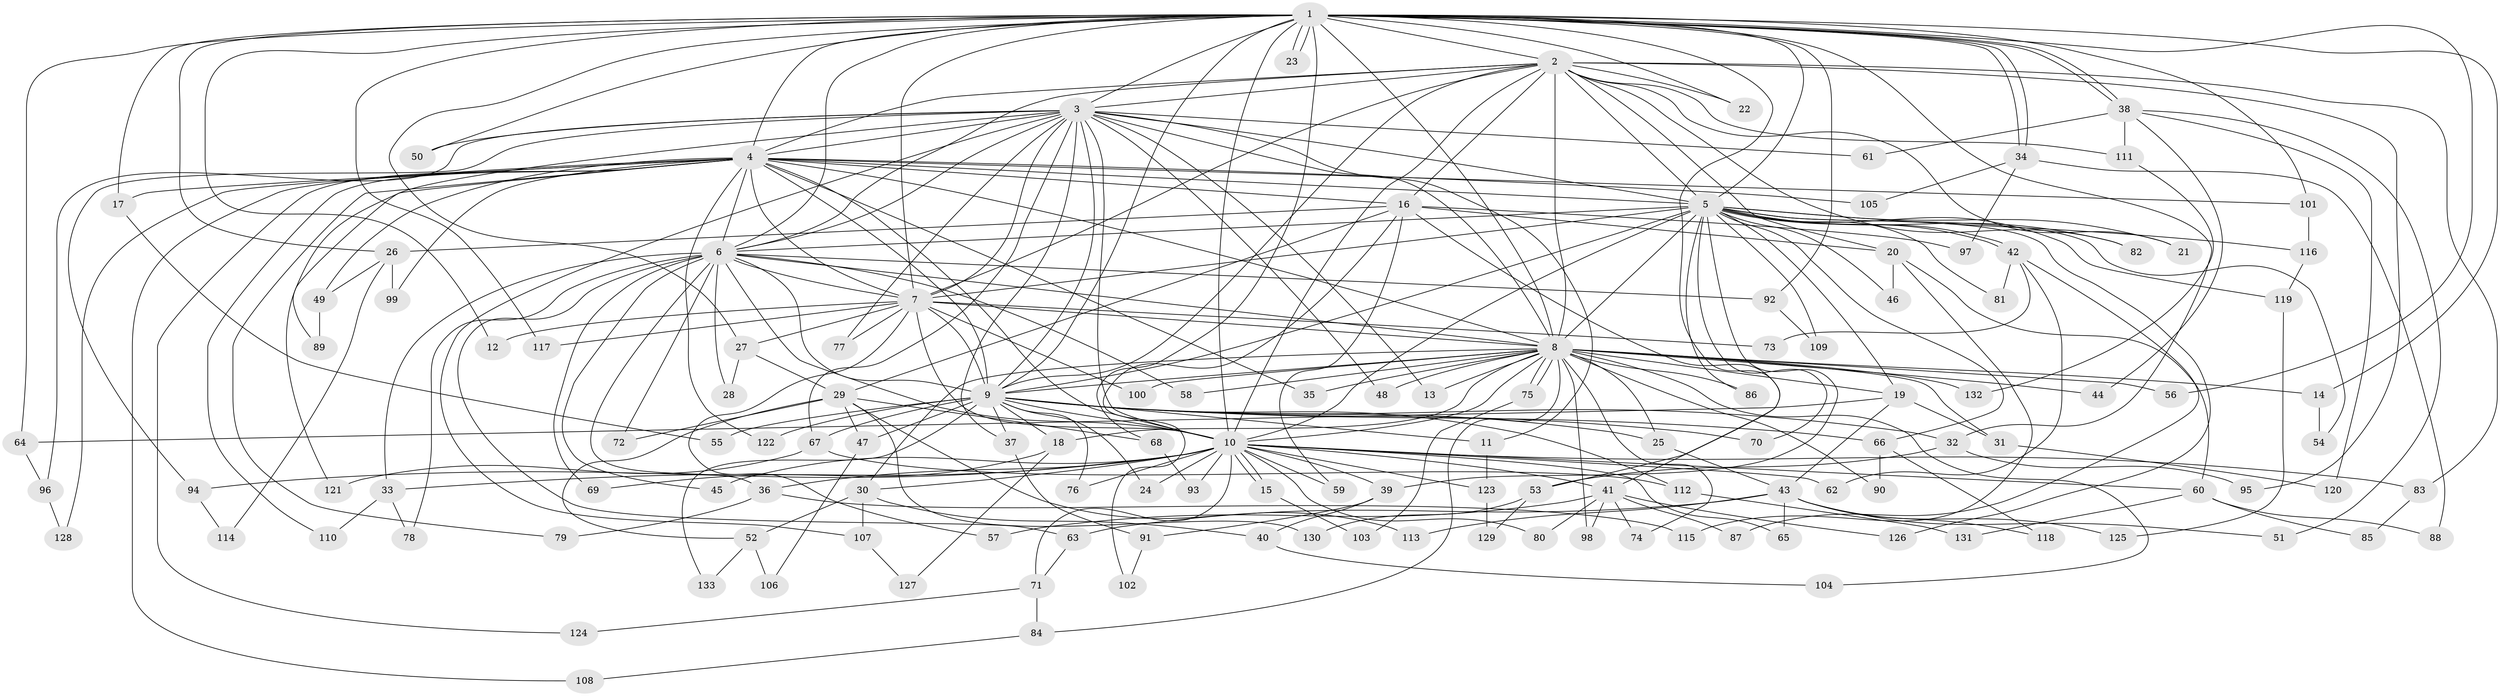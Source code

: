 // coarse degree distribution, {29: 0.010752688172043012, 14: 0.010752688172043012, 20: 0.010752688172043012, 21: 0.010752688172043012, 22: 0.021505376344086023, 17: 0.010752688172043012, 15: 0.010752688172043012, 47: 0.010752688172043012, 3: 0.1827956989247312, 2: 0.4838709677419355, 11: 0.010752688172043012, 4: 0.11827956989247312, 5: 0.043010752688172046, 9: 0.021505376344086023, 8: 0.021505376344086023, 6: 0.010752688172043012, 1: 0.010752688172043012}
// Generated by graph-tools (version 1.1) at 2025/17/03/04/25 18:17:54]
// undirected, 133 vertices, 291 edges
graph export_dot {
graph [start="1"]
  node [color=gray90,style=filled];
  1;
  2;
  3;
  4;
  5;
  6;
  7;
  8;
  9;
  10;
  11;
  12;
  13;
  14;
  15;
  16;
  17;
  18;
  19;
  20;
  21;
  22;
  23;
  24;
  25;
  26;
  27;
  28;
  29;
  30;
  31;
  32;
  33;
  34;
  35;
  36;
  37;
  38;
  39;
  40;
  41;
  42;
  43;
  44;
  45;
  46;
  47;
  48;
  49;
  50;
  51;
  52;
  53;
  54;
  55;
  56;
  57;
  58;
  59;
  60;
  61;
  62;
  63;
  64;
  65;
  66;
  67;
  68;
  69;
  70;
  71;
  72;
  73;
  74;
  75;
  76;
  77;
  78;
  79;
  80;
  81;
  82;
  83;
  84;
  85;
  86;
  87;
  88;
  89;
  90;
  91;
  92;
  93;
  94;
  95;
  96;
  97;
  98;
  99;
  100;
  101;
  102;
  103;
  104;
  105;
  106;
  107;
  108;
  109;
  110;
  111;
  112;
  113;
  114;
  115;
  116;
  117;
  118;
  119;
  120;
  121;
  122;
  123;
  124;
  125;
  126;
  127;
  128;
  129;
  130;
  131;
  132;
  133;
  1 -- 2;
  1 -- 3;
  1 -- 4;
  1 -- 5;
  1 -- 6;
  1 -- 7;
  1 -- 8;
  1 -- 9;
  1 -- 10;
  1 -- 12;
  1 -- 14;
  1 -- 17;
  1 -- 22;
  1 -- 23;
  1 -- 23;
  1 -- 26;
  1 -- 27;
  1 -- 32;
  1 -- 34;
  1 -- 34;
  1 -- 38;
  1 -- 38;
  1 -- 50;
  1 -- 53;
  1 -- 56;
  1 -- 64;
  1 -- 68;
  1 -- 92;
  1 -- 101;
  1 -- 117;
  2 -- 3;
  2 -- 4;
  2 -- 5;
  2 -- 6;
  2 -- 7;
  2 -- 8;
  2 -- 9;
  2 -- 10;
  2 -- 16;
  2 -- 20;
  2 -- 21;
  2 -- 22;
  2 -- 82;
  2 -- 83;
  2 -- 95;
  2 -- 111;
  3 -- 4;
  3 -- 5;
  3 -- 6;
  3 -- 7;
  3 -- 8;
  3 -- 9;
  3 -- 10;
  3 -- 11;
  3 -- 13;
  3 -- 37;
  3 -- 48;
  3 -- 50;
  3 -- 61;
  3 -- 67;
  3 -- 77;
  3 -- 89;
  3 -- 94;
  3 -- 96;
  3 -- 107;
  4 -- 5;
  4 -- 6;
  4 -- 7;
  4 -- 8;
  4 -- 9;
  4 -- 10;
  4 -- 16;
  4 -- 17;
  4 -- 35;
  4 -- 49;
  4 -- 79;
  4 -- 99;
  4 -- 101;
  4 -- 105;
  4 -- 108;
  4 -- 110;
  4 -- 121;
  4 -- 122;
  4 -- 124;
  4 -- 128;
  5 -- 6;
  5 -- 7;
  5 -- 8;
  5 -- 9;
  5 -- 10;
  5 -- 19;
  5 -- 21;
  5 -- 39;
  5 -- 42;
  5 -- 42;
  5 -- 46;
  5 -- 54;
  5 -- 66;
  5 -- 70;
  5 -- 81;
  5 -- 82;
  5 -- 86;
  5 -- 109;
  5 -- 116;
  5 -- 119;
  5 -- 126;
  6 -- 7;
  6 -- 8;
  6 -- 9;
  6 -- 10;
  6 -- 28;
  6 -- 33;
  6 -- 36;
  6 -- 45;
  6 -- 58;
  6 -- 63;
  6 -- 69;
  6 -- 72;
  6 -- 78;
  6 -- 92;
  7 -- 8;
  7 -- 9;
  7 -- 10;
  7 -- 12;
  7 -- 27;
  7 -- 57;
  7 -- 73;
  7 -- 77;
  7 -- 100;
  7 -- 117;
  8 -- 9;
  8 -- 10;
  8 -- 13;
  8 -- 14;
  8 -- 18;
  8 -- 19;
  8 -- 25;
  8 -- 30;
  8 -- 31;
  8 -- 35;
  8 -- 44;
  8 -- 48;
  8 -- 56;
  8 -- 58;
  8 -- 74;
  8 -- 75;
  8 -- 75;
  8 -- 84;
  8 -- 86;
  8 -- 90;
  8 -- 98;
  8 -- 100;
  8 -- 104;
  8 -- 132;
  9 -- 10;
  9 -- 11;
  9 -- 18;
  9 -- 24;
  9 -- 25;
  9 -- 32;
  9 -- 37;
  9 -- 47;
  9 -- 55;
  9 -- 66;
  9 -- 67;
  9 -- 70;
  9 -- 76;
  9 -- 112;
  9 -- 122;
  9 -- 133;
  10 -- 15;
  10 -- 15;
  10 -- 24;
  10 -- 30;
  10 -- 33;
  10 -- 36;
  10 -- 39;
  10 -- 41;
  10 -- 45;
  10 -- 59;
  10 -- 60;
  10 -- 62;
  10 -- 65;
  10 -- 71;
  10 -- 76;
  10 -- 80;
  10 -- 83;
  10 -- 93;
  10 -- 94;
  10 -- 123;
  11 -- 123;
  14 -- 54;
  15 -- 103;
  16 -- 20;
  16 -- 26;
  16 -- 29;
  16 -- 41;
  16 -- 59;
  16 -- 97;
  16 -- 102;
  17 -- 55;
  18 -- 69;
  18 -- 127;
  19 -- 31;
  19 -- 43;
  19 -- 64;
  20 -- 46;
  20 -- 60;
  20 -- 115;
  25 -- 43;
  26 -- 49;
  26 -- 99;
  26 -- 114;
  27 -- 28;
  27 -- 29;
  29 -- 47;
  29 -- 52;
  29 -- 68;
  29 -- 72;
  29 -- 113;
  29 -- 130;
  30 -- 40;
  30 -- 52;
  30 -- 107;
  31 -- 120;
  32 -- 53;
  32 -- 95;
  33 -- 78;
  33 -- 110;
  34 -- 88;
  34 -- 97;
  34 -- 105;
  36 -- 79;
  36 -- 115;
  37 -- 91;
  38 -- 44;
  38 -- 51;
  38 -- 61;
  38 -- 111;
  38 -- 120;
  39 -- 40;
  39 -- 91;
  40 -- 104;
  41 -- 57;
  41 -- 74;
  41 -- 80;
  41 -- 87;
  41 -- 98;
  41 -- 126;
  42 -- 62;
  42 -- 73;
  42 -- 81;
  42 -- 87;
  43 -- 51;
  43 -- 63;
  43 -- 65;
  43 -- 113;
  43 -- 118;
  43 -- 125;
  47 -- 106;
  49 -- 89;
  52 -- 106;
  52 -- 133;
  53 -- 129;
  53 -- 130;
  60 -- 85;
  60 -- 88;
  60 -- 131;
  63 -- 71;
  64 -- 96;
  66 -- 90;
  66 -- 118;
  67 -- 112;
  67 -- 121;
  68 -- 93;
  71 -- 84;
  71 -- 124;
  75 -- 103;
  83 -- 85;
  84 -- 108;
  91 -- 102;
  92 -- 109;
  94 -- 114;
  96 -- 128;
  101 -- 116;
  107 -- 127;
  111 -- 132;
  112 -- 131;
  116 -- 119;
  119 -- 125;
  123 -- 129;
}
